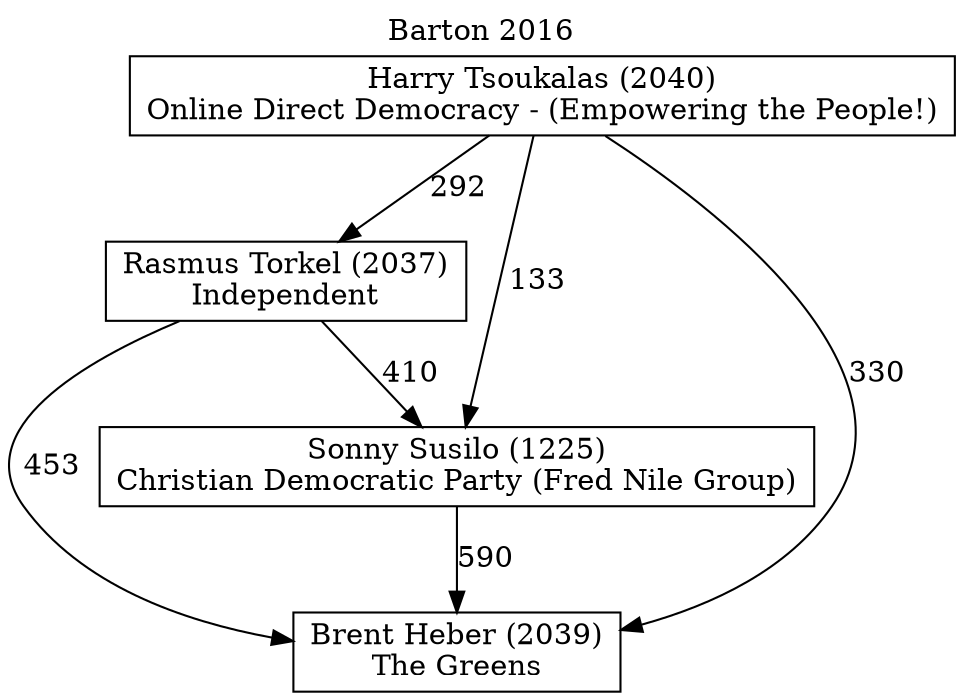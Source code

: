// House preference flow
digraph "Brent Heber (2039)_Barton_2016" {
	graph [label="Barton 2016" labelloc=t mclimit=10]
	node [shape=box]
	"Harry Tsoukalas (2040)" [label="Harry Tsoukalas (2040)
Online Direct Democracy - (Empowering the People!)"]
	"Rasmus Torkel (2037)" [label="Rasmus Torkel (2037)
Independent"]
	"Sonny Susilo (1225)" [label="Sonny Susilo (1225)
Christian Democratic Party (Fred Nile Group)"]
	"Brent Heber (2039)" [label="Brent Heber (2039)
The Greens"]
	"Harry Tsoukalas (2040)" -> "Brent Heber (2039)" [label=330]
	"Harry Tsoukalas (2040)" -> "Rasmus Torkel (2037)" [label=292]
	"Sonny Susilo (1225)" -> "Brent Heber (2039)" [label=590]
	"Harry Tsoukalas (2040)" -> "Sonny Susilo (1225)" [label=133]
	"Rasmus Torkel (2037)" -> "Brent Heber (2039)" [label=453]
	"Rasmus Torkel (2037)" -> "Sonny Susilo (1225)" [label=410]
}
